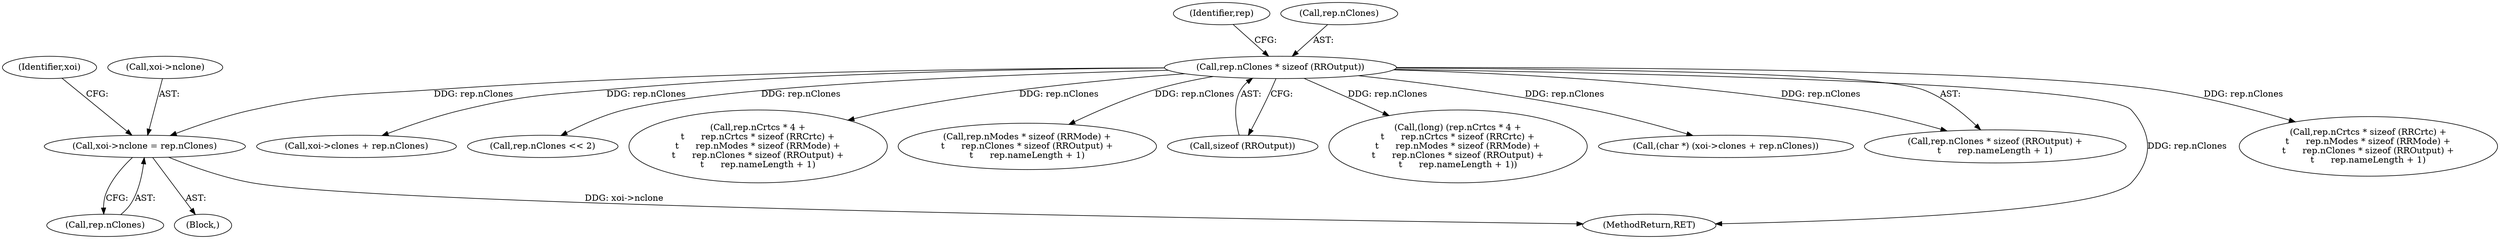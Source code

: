digraph "0_libXrandr_a0df3e1c7728205e5c7650b2e6dce684139254a6_0@pointer" {
"1000376" [label="(Call,xoi->nclone = rep.nClones)"];
"1000255" [label="(Call,rep.nClones * sizeof (RROutput))"];
"1000376" [label="(Call,xoi->nclone = rep.nClones)"];
"1000487" [label="(MethodReturn,RET)"];
"1000263" [label="(Identifier,rep)"];
"1000380" [label="(Call,rep.nClones)"];
"1000240" [label="(Call,rep.nCrtcs * sizeof (RRCrtc) +\n\t      rep.nModes * sizeof (RRMode) +\n\t      rep.nClones * sizeof (RROutput) +\n\t      rep.nameLength + 1)"];
"1000402" [label="(Call,xoi->clones + rep.nClones)"];
"1000385" [label="(Identifier,xoi)"];
"1000107" [label="(Block,)"];
"1000440" [label="(Call,rep.nClones << 2)"];
"1000377" [label="(Call,xoi->nclone)"];
"1000234" [label="(Call,rep.nCrtcs * 4 +\n\t      rep.nCrtcs * sizeof (RRCrtc) +\n\t      rep.nModes * sizeof (RRMode) +\n\t      rep.nClones * sizeof (RROutput) +\n\t      rep.nameLength + 1)"];
"1000255" [label="(Call,rep.nClones * sizeof (RROutput))"];
"1000247" [label="(Call,rep.nModes * sizeof (RRMode) +\n\t      rep.nClones * sizeof (RROutput) +\n\t      rep.nameLength + 1)"];
"1000259" [label="(Call,sizeof (RROutput))"];
"1000232" [label="(Call,(long) (rep.nCrtcs * 4 +\n\t      rep.nCrtcs * sizeof (RRCrtc) +\n\t      rep.nModes * sizeof (RRMode) +\n\t      rep.nClones * sizeof (RROutput) +\n\t      rep.nameLength + 1))"];
"1000400" [label="(Call,(char *) (xoi->clones + rep.nClones))"];
"1000256" [label="(Call,rep.nClones)"];
"1000254" [label="(Call,rep.nClones * sizeof (RROutput) +\n\t      rep.nameLength + 1)"];
"1000376" -> "1000107"  [label="AST: "];
"1000376" -> "1000380"  [label="CFG: "];
"1000377" -> "1000376"  [label="AST: "];
"1000380" -> "1000376"  [label="AST: "];
"1000385" -> "1000376"  [label="CFG: "];
"1000376" -> "1000487"  [label="DDG: xoi->nclone"];
"1000255" -> "1000376"  [label="DDG: rep.nClones"];
"1000255" -> "1000254"  [label="AST: "];
"1000255" -> "1000259"  [label="CFG: "];
"1000256" -> "1000255"  [label="AST: "];
"1000259" -> "1000255"  [label="AST: "];
"1000263" -> "1000255"  [label="CFG: "];
"1000255" -> "1000487"  [label="DDG: rep.nClones"];
"1000255" -> "1000232"  [label="DDG: rep.nClones"];
"1000255" -> "1000234"  [label="DDG: rep.nClones"];
"1000255" -> "1000240"  [label="DDG: rep.nClones"];
"1000255" -> "1000247"  [label="DDG: rep.nClones"];
"1000255" -> "1000254"  [label="DDG: rep.nClones"];
"1000255" -> "1000400"  [label="DDG: rep.nClones"];
"1000255" -> "1000402"  [label="DDG: rep.nClones"];
"1000255" -> "1000440"  [label="DDG: rep.nClones"];
}
